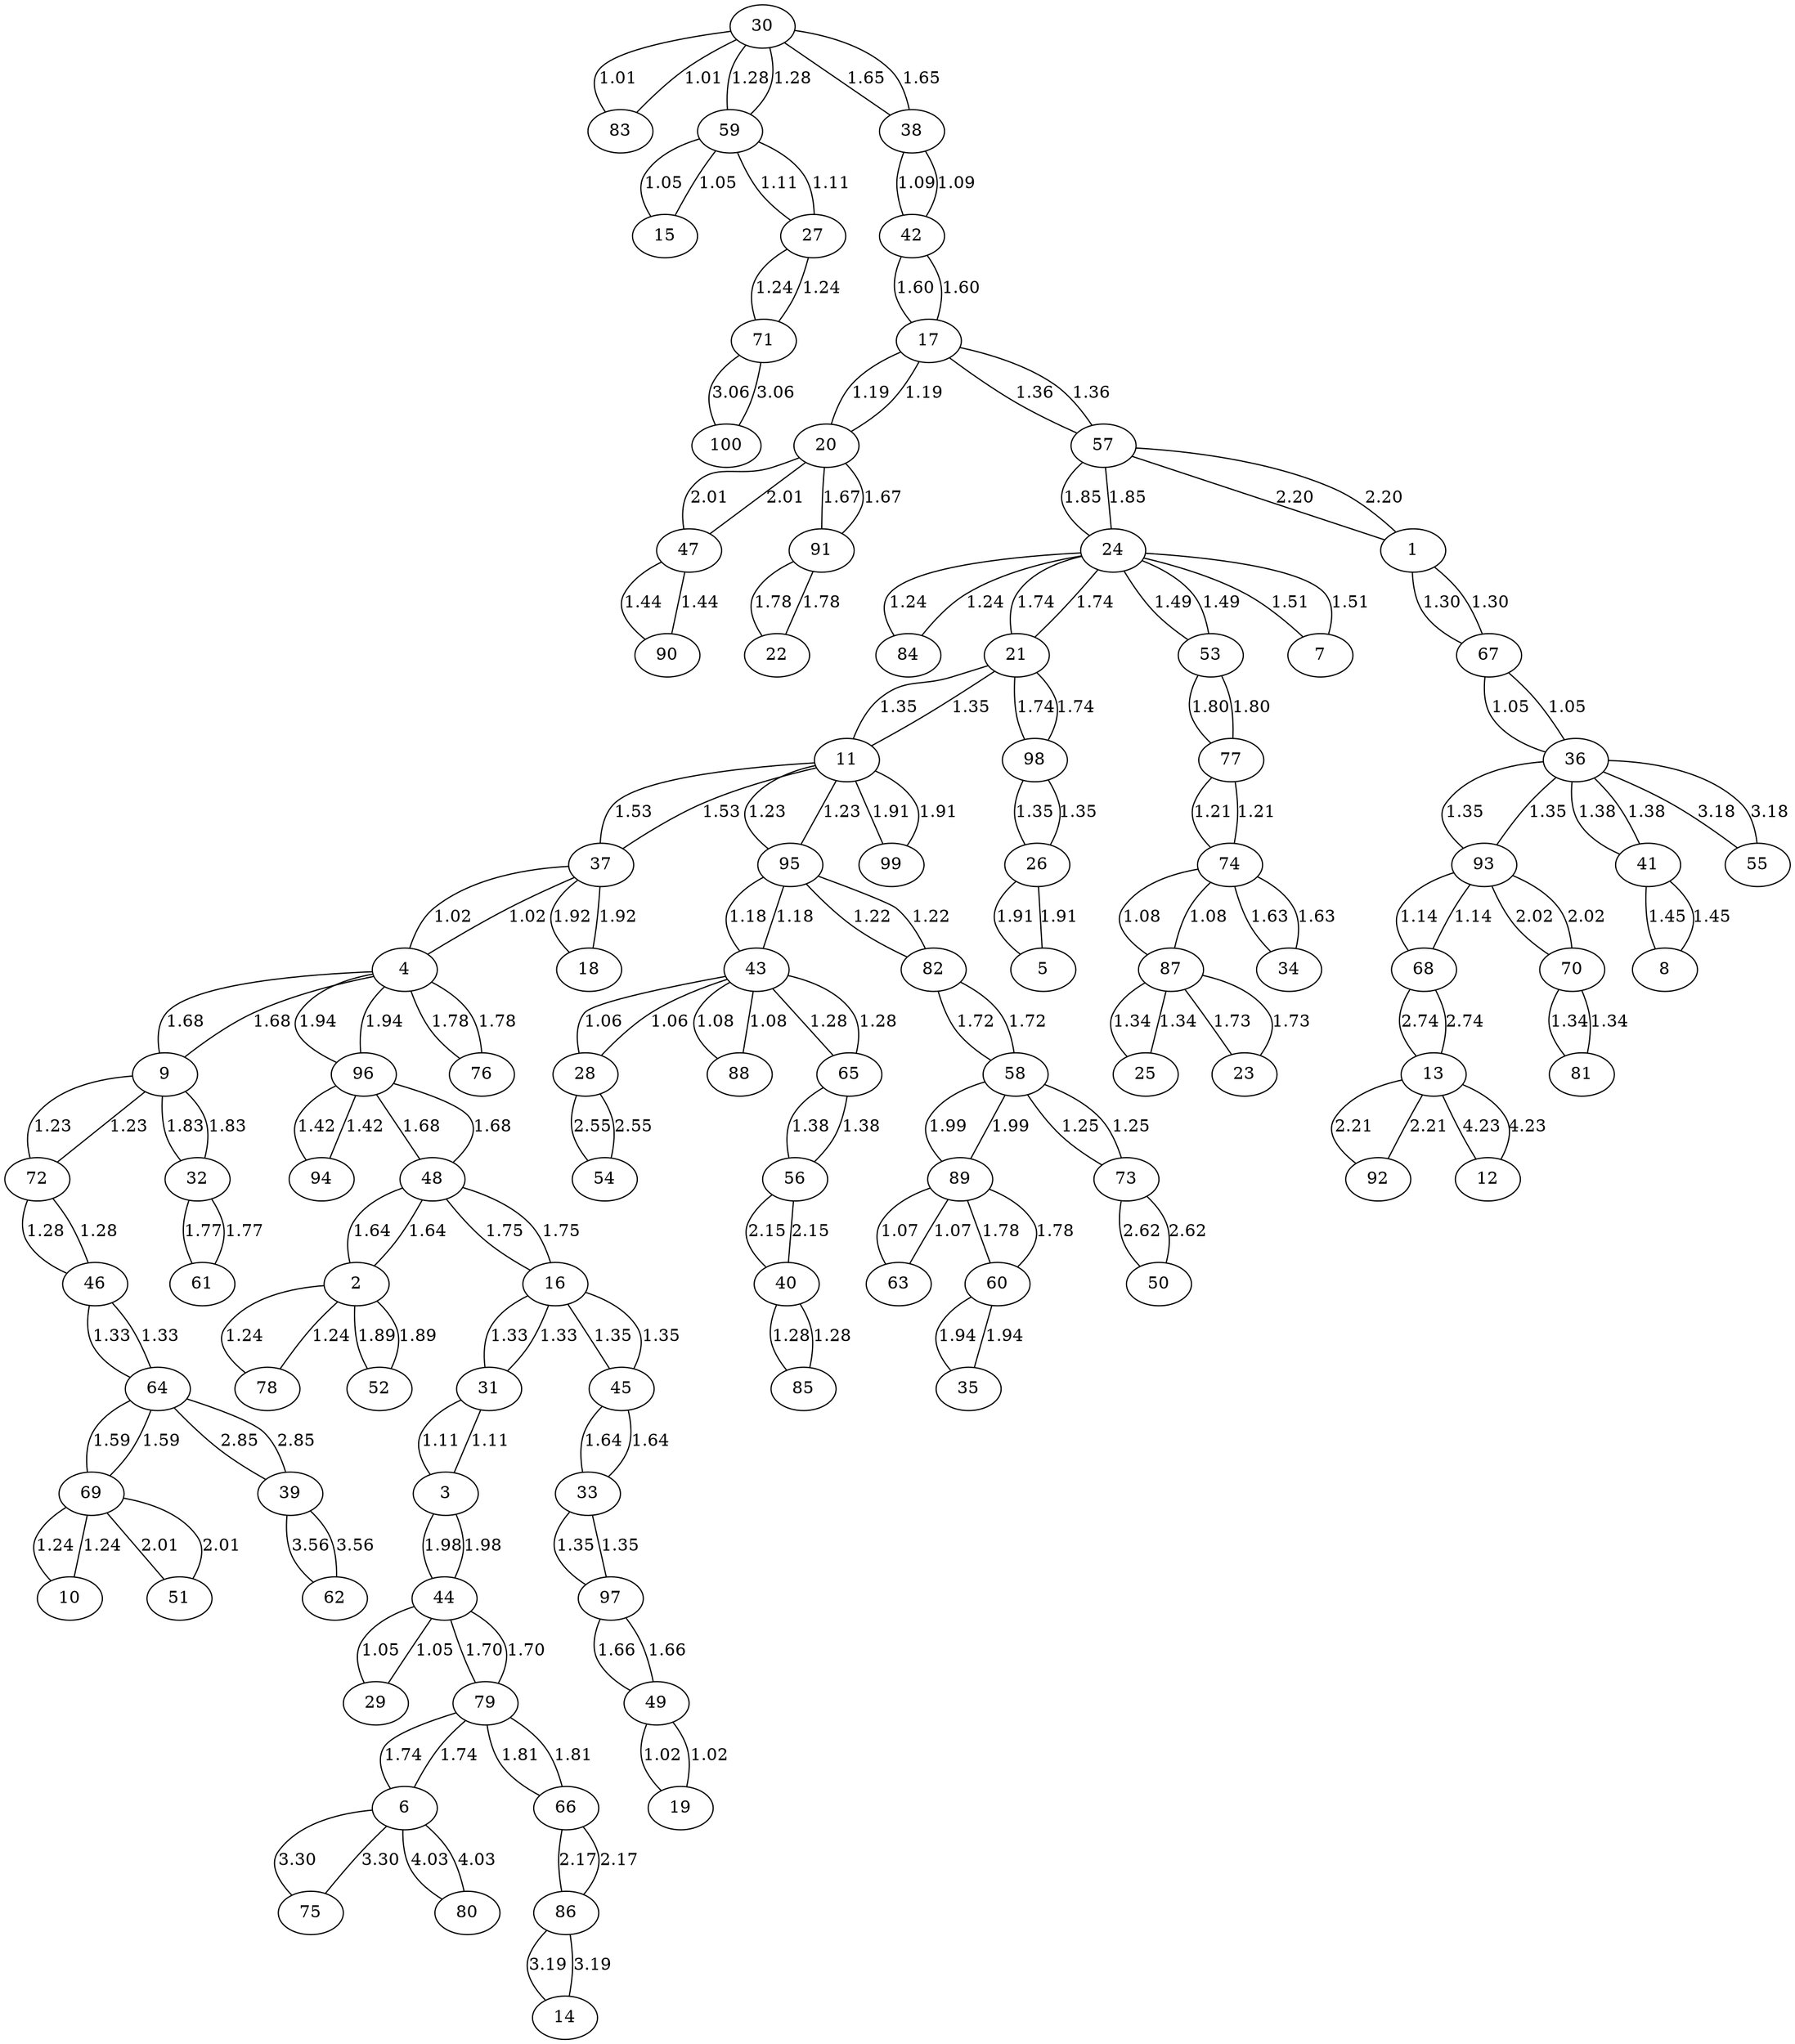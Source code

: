 graph sample {
30 -- 83 [label=1.01];
83 -- 30 [label=1.01];
4 -- 37 [label=1.02];
37 -- 4 [label=1.02];
19 -- 49 [label=1.02];
49 -- 19 [label=1.02];
15 -- 59 [label=1.05];
59 -- 15 [label=1.05];
29 -- 44 [label=1.05];
44 -- 29 [label=1.05];
36 -- 67 [label=1.05];
67 -- 36 [label=1.05];
28 -- 43 [label=1.06];
43 -- 28 [label=1.06];
63 -- 89 [label=1.07];
89 -- 63 [label=1.07];
43 -- 88 [label=1.08];
88 -- 43 [label=1.08];
74 -- 87 [label=1.08];
87 -- 74 [label=1.08];
38 -- 42 [label=1.09];
42 -- 38 [label=1.09];
3 -- 31 [label=1.11];
31 -- 3 [label=1.11];
27 -- 59 [label=1.11];
59 -- 27 [label=1.11];
68 -- 93 [label=1.14];
93 -- 68 [label=1.14];
43 -- 95 [label=1.18];
95 -- 43 [label=1.18];
17 -- 20 [label=1.19];
20 -- 17 [label=1.19];
74 -- 77 [label=1.21];
77 -- 74 [label=1.21];
82 -- 95 [label=1.22];
95 -- 82 [label=1.22];
11 -- 95 [label=1.23];
95 -- 11 [label=1.23];
9 -- 72 [label=1.23];
72 -- 9 [label=1.23];
2 -- 78 [label=1.24];
78 -- 2 [label=1.24];
27 -- 71 [label=1.24];
71 -- 27 [label=1.24];
10 -- 69 [label=1.24];
69 -- 10 [label=1.24];
24 -- 84 [label=1.24];
84 -- 24 [label=1.24];
58 -- 73 [label=1.25];
73 -- 58 [label=1.25];
40 -- 85 [label=1.28];
85 -- 40 [label=1.28];
43 -- 65 [label=1.28];
65 -- 43 [label=1.28];
46 -- 72 [label=1.28];
72 -- 46 [label=1.28];
30 -- 59 [label=1.28];
59 -- 30 [label=1.28];
1 -- 67 [label=1.30];
67 -- 1 [label=1.30];
46 -- 64 [label=1.33];
64 -- 46 [label=1.33];
16 -- 31 [label=1.33];
31 -- 16 [label=1.33];
70 -- 81 [label=1.34];
81 -- 70 [label=1.34];
25 -- 87 [label=1.34];
87 -- 25 [label=1.34];
11 -- 21 [label=1.35];
21 -- 11 [label=1.35];
26 -- 98 [label=1.35];
98 -- 26 [label=1.35];
36 -- 93 [label=1.35];
93 -- 36 [label=1.35];
33 -- 97 [label=1.35];
97 -- 33 [label=1.35];
16 -- 45 [label=1.35];
45 -- 16 [label=1.35];
17 -- 57 [label=1.36];
57 -- 17 [label=1.36];
56 -- 65 [label=1.38];
65 -- 56 [label=1.38];
36 -- 41 [label=1.38];
41 -- 36 [label=1.38];
94 -- 96 [label=1.42];
96 -- 94 [label=1.42];
47 -- 90 [label=1.44];
90 -- 47 [label=1.44];
8 -- 41 [label=1.45];
41 -- 8 [label=1.45];
24 -- 53 [label=1.49];
53 -- 24 [label=1.49];
7 -- 24 [label=1.51];
24 -- 7 [label=1.51];
11 -- 37 [label=1.53];
37 -- 11 [label=1.53];
64 -- 69 [label=1.59];
69 -- 64 [label=1.59];
17 -- 42 [label=1.60];
42 -- 17 [label=1.60];
34 -- 74 [label=1.63];
74 -- 34 [label=1.63];
2 -- 48 [label=1.64];
48 -- 2 [label=1.64];
33 -- 45 [label=1.64];
45 -- 33 [label=1.64];
30 -- 38 [label=1.65];
38 -- 30 [label=1.65];
49 -- 97 [label=1.66];
97 -- 49 [label=1.66];
20 -- 91 [label=1.67];
91 -- 20 [label=1.67];
48 -- 96 [label=1.68];
96 -- 48 [label=1.68];
4 -- 9 [label=1.68];
9 -- 4 [label=1.68];
44 -- 79 [label=1.70];
79 -- 44 [label=1.70];
58 -- 82 [label=1.72];
82 -- 58 [label=1.72];
23 -- 87 [label=1.73];
87 -- 23 [label=1.73];
21 -- 98 [label=1.74];
98 -- 21 [label=1.74];
6 -- 79 [label=1.74];
79 -- 6 [label=1.74];
21 -- 24 [label=1.74];
24 -- 21 [label=1.74];
16 -- 48 [label=1.75];
48 -- 16 [label=1.75];
32 -- 61 [label=1.77];
61 -- 32 [label=1.77];
22 -- 91 [label=1.78];
91 -- 22 [label=1.78];
4 -- 76 [label=1.78];
76 -- 4 [label=1.78];
60 -- 89 [label=1.78];
89 -- 60 [label=1.78];
53 -- 77 [label=1.80];
77 -- 53 [label=1.80];
66 -- 79 [label=1.81];
79 -- 66 [label=1.81];
9 -- 32 [label=1.83];
32 -- 9 [label=1.83];
24 -- 57 [label=1.85];
57 -- 24 [label=1.85];
2 -- 52 [label=1.89];
52 -- 2 [label=1.89];
11 -- 99 [label=1.91];
99 -- 11 [label=1.91];
5 -- 26 [label=1.91];
26 -- 5 [label=1.91];
18 -- 37 [label=1.92];
37 -- 18 [label=1.92];
4 -- 96 [label=1.94];
96 -- 4 [label=1.94];
35 -- 60 [label=1.94];
60 -- 35 [label=1.94];
3 -- 44 [label=1.98];
44 -- 3 [label=1.98];
58 -- 89 [label=1.99];
89 -- 58 [label=1.99];
51 -- 69 [label=2.01];
69 -- 51 [label=2.01];
20 -- 47 [label=2.01];
47 -- 20 [label=2.01];
70 -- 93 [label=2.02];
93 -- 70 [label=2.02];
40 -- 56 [label=2.15];
56 -- 40 [label=2.15];
66 -- 86 [label=2.17];
86 -- 66 [label=2.17];
1 -- 57 [label=2.20];
57 -- 1 [label=2.20];
13 -- 92 [label=2.21];
92 -- 13 [label=2.21];
28 -- 54 [label=2.55];
54 -- 28 [label=2.55];
50 -- 73 [label=2.62];
73 -- 50 [label=2.62];
13 -- 68 [label=2.74];
68 -- 13 [label=2.74];
39 -- 64 [label=2.85];
64 -- 39 [label=2.85];
71 -- 100 [label=3.06];
100 -- 71 [label=3.06];
36 -- 55 [label=3.18];
55 -- 36 [label=3.18];
14 -- 86 [label=3.19];
86 -- 14 [label=3.19];
6 -- 75 [label=3.30];
75 -- 6 [label=3.30];
39 -- 62 [label=3.56];
62 -- 39 [label=3.56];
6 -- 80 [label=4.03];
80 -- 6 [label=4.03];
12 -- 13 [label=4.23];
13 -- 12 [label=4.23];
}